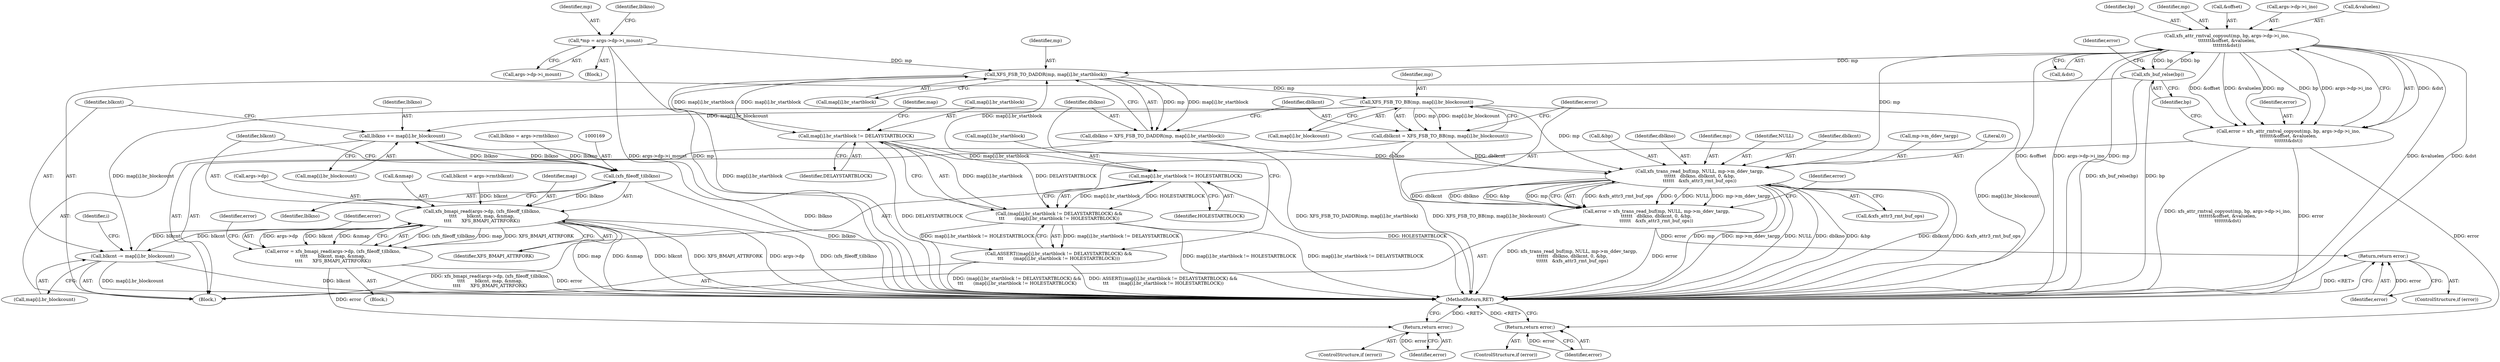 digraph "0_linux_8275cdd0e7ac550dcce2b3ef6d2fb3b808c1ae59_8@API" {
"1000255" [label="(Call,xfs_attr_rmtval_copyout(mp, bp, args->dp->i_ino,\n\t\t\t\t\t\t\t&offset, &valuelen,\n\t\t\t\t\t\t\t&dst))"];
"1000236" [label="(Call,xfs_trans_read_buf(mp, NULL, mp->m_ddev_targp,\n\t\t\t\t\t\t   dblkno, dblkcnt, 0, &bp,\n\t\t\t\t\t\t   &xfs_attr3_rmt_buf_ops))"];
"1000227" [label="(Call,XFS_FSB_TO_BB(mp, map[i].br_blockcount))"];
"1000218" [label="(Call,XFS_FSB_TO_DADDR(mp, map[i].br_startblock))"];
"1000106" [label="(Call,*mp = args->dp->i_mount)"];
"1000255" [label="(Call,xfs_attr_rmtval_copyout(mp, bp, args->dp->i_ino,\n\t\t\t\t\t\t\t&offset, &valuelen,\n\t\t\t\t\t\t\t&dst))"];
"1000269" [label="(Call,xfs_buf_relse(bp))"];
"1000209" [label="(Call,map[i].br_startblock != HOLESTARTBLOCK)"];
"1000202" [label="(Call,map[i].br_startblock != DELAYSTARTBLOCK)"];
"1000216" [label="(Call,dblkno = XFS_FSB_TO_DADDR(mp, map[i].br_startblock))"];
"1000225" [label="(Call,dblkcnt = XFS_FSB_TO_BB(mp, map[i].br_blockcount))"];
"1000201" [label="(Call,(map[i].br_startblock != DELAYSTARTBLOCK) &&\n\t\t\t       (map[i].br_startblock != HOLESTARTBLOCK))"];
"1000200" [label="(Call,ASSERT((map[i].br_startblock != DELAYSTARTBLOCK) &&\n\t\t\t       (map[i].br_startblock != HOLESTARTBLOCK)))"];
"1000234" [label="(Call,error = xfs_trans_read_buf(mp, NULL, mp->m_ddev_targp,\n\t\t\t\t\t\t   dblkno, dblkcnt, 0, &bp,\n\t\t\t\t\t\t   &xfs_attr3_rmt_buf_ops))"];
"1000251" [label="(Return,return error;)"];
"1000253" [label="(Call,error = xfs_attr_rmtval_copyout(mp, bp, args->dp->i_ino,\n\t\t\t\t\t\t\t&offset, &valuelen,\n\t\t\t\t\t\t\t&dst))"];
"1000273" [label="(Return,return error;)"];
"1000275" [label="(Call,lblkno += map[i].br_blockcount)"];
"1000168" [label="(Call,(xfs_fileoff_t)lblkno)"];
"1000164" [label="(Call,xfs_bmapi_read(args->dp, (xfs_fileoff_t)lblkno,\n\t\t\t\t       blkcnt, map, &nmap,\n\t\t\t\t       XFS_BMAPI_ATTRFORK))"];
"1000162" [label="(Call,error = xfs_bmapi_read(args->dp, (xfs_fileoff_t)lblkno,\n\t\t\t\t       blkcnt, map, &nmap,\n\t\t\t\t       XFS_BMAPI_ATTRFORK))"];
"1000178" [label="(Return,return error;)"];
"1000282" [label="(Call,blkcnt -= map[i].br_blockcount)"];
"1000209" [label="(Call,map[i].br_startblock != HOLESTARTBLOCK)"];
"1000227" [label="(Call,XFS_FSB_TO_BB(mp, map[i].br_blockcount))"];
"1000255" [label="(Call,xfs_attr_rmtval_copyout(mp, bp, args->dp->i_ino,\n\t\t\t\t\t\t\t&offset, &valuelen,\n\t\t\t\t\t\t\t&dst))"];
"1000258" [label="(Call,args->dp->i_ino)"];
"1000116" [label="(Identifier,lblkno)"];
"1000283" [label="(Identifier,blkcnt)"];
"1000173" [label="(Call,&nmap)"];
"1000177" [label="(Identifier,error)"];
"1000267" [label="(Call,&dst)"];
"1000226" [label="(Identifier,dblkcnt)"];
"1000239" [label="(Call,mp->m_ddev_targp)"];
"1000275" [label="(Call,lblkno += map[i].br_blockcount)"];
"1000254" [label="(Identifier,error)"];
"1000265" [label="(Call,&valuelen)"];
"1000220" [label="(Call,map[i].br_startblock)"];
"1000168" [label="(Call,(xfs_fileoff_t)lblkno)"];
"1000277" [label="(Call,map[i].br_blockcount)"];
"1000218" [label="(Call,XFS_FSB_TO_DADDR(mp, map[i].br_startblock))"];
"1000200" [label="(Call,ASSERT((map[i].br_startblock != DELAYSTARTBLOCK) &&\n\t\t\t       (map[i].br_startblock != HOLESTARTBLOCK)))"];
"1000252" [label="(Identifier,error)"];
"1000210" [label="(Call,map[i].br_startblock)"];
"1000295" [label="(MethodReturn,RET)"];
"1000203" [label="(Call,map[i].br_startblock)"];
"1000253" [label="(Call,error = xfs_attr_rmtval_copyout(mp, bp, args->dp->i_ino,\n\t\t\t\t\t\t\t&offset, &valuelen,\n\t\t\t\t\t\t\t&dst))"];
"1000115" [label="(Call,lblkno = args->rmtblkno)"];
"1000247" [label="(Call,&xfs_attr3_rmt_buf_ops)"];
"1000212" [label="(Identifier,map)"];
"1000164" [label="(Call,xfs_bmapi_read(args->dp, (xfs_fileoff_t)lblkno,\n\t\t\t\t       blkcnt, map, &nmap,\n\t\t\t\t       XFS_BMAPI_ATTRFORK))"];
"1000257" [label="(Identifier,bp)"];
"1000251" [label="(Return,return error;)"];
"1000256" [label="(Identifier,mp)"];
"1000269" [label="(Call,xfs_buf_relse(bp))"];
"1000219" [label="(Identifier,mp)"];
"1000272" [label="(Identifier,error)"];
"1000217" [label="(Identifier,dblkno)"];
"1000234" [label="(Call,error = xfs_trans_read_buf(mp, NULL, mp->m_ddev_targp,\n\t\t\t\t\t\t   dblkno, dblkcnt, 0, &bp,\n\t\t\t\t\t\t   &xfs_attr3_rmt_buf_ops))"];
"1000250" [label="(Identifier,error)"];
"1000171" [label="(Identifier,blkcnt)"];
"1000108" [label="(Call,args->dp->i_mount)"];
"1000197" [label="(Block,)"];
"1000178" [label="(Return,return error;)"];
"1000229" [label="(Call,map[i].br_blockcount)"];
"1000236" [label="(Call,xfs_trans_read_buf(mp, NULL, mp->m_ddev_targp,\n\t\t\t\t\t\t   dblkno, dblkcnt, 0, &bp,\n\t\t\t\t\t\t   &xfs_attr3_rmt_buf_ops))"];
"1000201" [label="(Call,(map[i].br_startblock != DELAYSTARTBLOCK) &&\n\t\t\t       (map[i].br_startblock != HOLESTARTBLOCK))"];
"1000244" [label="(Literal,0)"];
"1000249" [label="(ControlStructure,if (error))"];
"1000176" [label="(ControlStructure,if (error))"];
"1000107" [label="(Identifier,mp)"];
"1000170" [label="(Identifier,lblkno)"];
"1000103" [label="(Block,)"];
"1000135" [label="(Call,blkcnt = args->rmtblkcnt)"];
"1000106" [label="(Call,*mp = args->dp->i_mount)"];
"1000273" [label="(Return,return error;)"];
"1000235" [label="(Identifier,error)"];
"1000245" [label="(Call,&bp)"];
"1000242" [label="(Identifier,dblkno)"];
"1000215" [label="(Identifier,HOLESTARTBLOCK)"];
"1000237" [label="(Identifier,mp)"];
"1000282" [label="(Call,blkcnt -= map[i].br_blockcount)"];
"1000175" [label="(Identifier,XFS_BMAPI_ATTRFORK)"];
"1000158" [label="(Block,)"];
"1000284" [label="(Call,map[i].br_blockcount)"];
"1000228" [label="(Identifier,mp)"];
"1000271" [label="(ControlStructure,if (error))"];
"1000238" [label="(Identifier,NULL)"];
"1000162" [label="(Call,error = xfs_bmapi_read(args->dp, (xfs_fileoff_t)lblkno,\n\t\t\t\t       blkcnt, map, &nmap,\n\t\t\t\t       XFS_BMAPI_ATTRFORK))"];
"1000163" [label="(Identifier,error)"];
"1000196" [label="(Identifier,i)"];
"1000243" [label="(Identifier,dblkcnt)"];
"1000225" [label="(Call,dblkcnt = XFS_FSB_TO_BB(mp, map[i].br_blockcount))"];
"1000208" [label="(Identifier,DELAYSTARTBLOCK)"];
"1000216" [label="(Call,dblkno = XFS_FSB_TO_DADDR(mp, map[i].br_startblock))"];
"1000172" [label="(Identifier,map)"];
"1000179" [label="(Identifier,error)"];
"1000202" [label="(Call,map[i].br_startblock != DELAYSTARTBLOCK)"];
"1000270" [label="(Identifier,bp)"];
"1000165" [label="(Call,args->dp)"];
"1000276" [label="(Identifier,lblkno)"];
"1000274" [label="(Identifier,error)"];
"1000263" [label="(Call,&offset)"];
"1000255" -> "1000253"  [label="AST: "];
"1000255" -> "1000267"  [label="CFG: "];
"1000256" -> "1000255"  [label="AST: "];
"1000257" -> "1000255"  [label="AST: "];
"1000258" -> "1000255"  [label="AST: "];
"1000263" -> "1000255"  [label="AST: "];
"1000265" -> "1000255"  [label="AST: "];
"1000267" -> "1000255"  [label="AST: "];
"1000253" -> "1000255"  [label="CFG: "];
"1000255" -> "1000295"  [label="DDG: &valuelen"];
"1000255" -> "1000295"  [label="DDG: &dst"];
"1000255" -> "1000295"  [label="DDG: &offset"];
"1000255" -> "1000295"  [label="DDG: args->dp->i_ino"];
"1000255" -> "1000295"  [label="DDG: mp"];
"1000255" -> "1000218"  [label="DDG: mp"];
"1000255" -> "1000253"  [label="DDG: &dst"];
"1000255" -> "1000253"  [label="DDG: &offset"];
"1000255" -> "1000253"  [label="DDG: &valuelen"];
"1000255" -> "1000253"  [label="DDG: mp"];
"1000255" -> "1000253"  [label="DDG: args->dp->i_ino"];
"1000255" -> "1000253"  [label="DDG: bp"];
"1000236" -> "1000255"  [label="DDG: mp"];
"1000269" -> "1000255"  [label="DDG: bp"];
"1000255" -> "1000269"  [label="DDG: bp"];
"1000236" -> "1000234"  [label="AST: "];
"1000236" -> "1000247"  [label="CFG: "];
"1000237" -> "1000236"  [label="AST: "];
"1000238" -> "1000236"  [label="AST: "];
"1000239" -> "1000236"  [label="AST: "];
"1000242" -> "1000236"  [label="AST: "];
"1000243" -> "1000236"  [label="AST: "];
"1000244" -> "1000236"  [label="AST: "];
"1000245" -> "1000236"  [label="AST: "];
"1000247" -> "1000236"  [label="AST: "];
"1000234" -> "1000236"  [label="CFG: "];
"1000236" -> "1000295"  [label="DDG: mp"];
"1000236" -> "1000295"  [label="DDG: mp->m_ddev_targp"];
"1000236" -> "1000295"  [label="DDG: NULL"];
"1000236" -> "1000295"  [label="DDG: dblkno"];
"1000236" -> "1000295"  [label="DDG: &bp"];
"1000236" -> "1000295"  [label="DDG: dblkcnt"];
"1000236" -> "1000295"  [label="DDG: &xfs_attr3_rmt_buf_ops"];
"1000236" -> "1000234"  [label="DDG: &xfs_attr3_rmt_buf_ops"];
"1000236" -> "1000234"  [label="DDG: 0"];
"1000236" -> "1000234"  [label="DDG: NULL"];
"1000236" -> "1000234"  [label="DDG: mp->m_ddev_targp"];
"1000236" -> "1000234"  [label="DDG: dblkcnt"];
"1000236" -> "1000234"  [label="DDG: dblkno"];
"1000236" -> "1000234"  [label="DDG: &bp"];
"1000236" -> "1000234"  [label="DDG: mp"];
"1000227" -> "1000236"  [label="DDG: mp"];
"1000216" -> "1000236"  [label="DDG: dblkno"];
"1000225" -> "1000236"  [label="DDG: dblkcnt"];
"1000227" -> "1000225"  [label="AST: "];
"1000227" -> "1000229"  [label="CFG: "];
"1000228" -> "1000227"  [label="AST: "];
"1000229" -> "1000227"  [label="AST: "];
"1000225" -> "1000227"  [label="CFG: "];
"1000227" -> "1000295"  [label="DDG: map[i].br_blockcount"];
"1000227" -> "1000225"  [label="DDG: mp"];
"1000227" -> "1000225"  [label="DDG: map[i].br_blockcount"];
"1000218" -> "1000227"  [label="DDG: mp"];
"1000227" -> "1000275"  [label="DDG: map[i].br_blockcount"];
"1000227" -> "1000282"  [label="DDG: map[i].br_blockcount"];
"1000218" -> "1000216"  [label="AST: "];
"1000218" -> "1000220"  [label="CFG: "];
"1000219" -> "1000218"  [label="AST: "];
"1000220" -> "1000218"  [label="AST: "];
"1000216" -> "1000218"  [label="CFG: "];
"1000218" -> "1000295"  [label="DDG: map[i].br_startblock"];
"1000218" -> "1000202"  [label="DDG: map[i].br_startblock"];
"1000218" -> "1000216"  [label="DDG: mp"];
"1000218" -> "1000216"  [label="DDG: map[i].br_startblock"];
"1000106" -> "1000218"  [label="DDG: mp"];
"1000209" -> "1000218"  [label="DDG: map[i].br_startblock"];
"1000202" -> "1000218"  [label="DDG: map[i].br_startblock"];
"1000106" -> "1000103"  [label="AST: "];
"1000106" -> "1000108"  [label="CFG: "];
"1000107" -> "1000106"  [label="AST: "];
"1000108" -> "1000106"  [label="AST: "];
"1000116" -> "1000106"  [label="CFG: "];
"1000106" -> "1000295"  [label="DDG: args->dp->i_mount"];
"1000106" -> "1000295"  [label="DDG: mp"];
"1000269" -> "1000197"  [label="AST: "];
"1000269" -> "1000270"  [label="CFG: "];
"1000270" -> "1000269"  [label="AST: "];
"1000272" -> "1000269"  [label="CFG: "];
"1000269" -> "1000295"  [label="DDG: xfs_buf_relse(bp)"];
"1000269" -> "1000295"  [label="DDG: bp"];
"1000209" -> "1000201"  [label="AST: "];
"1000209" -> "1000215"  [label="CFG: "];
"1000210" -> "1000209"  [label="AST: "];
"1000215" -> "1000209"  [label="AST: "];
"1000201" -> "1000209"  [label="CFG: "];
"1000209" -> "1000295"  [label="DDG: HOLESTARTBLOCK"];
"1000209" -> "1000201"  [label="DDG: map[i].br_startblock"];
"1000209" -> "1000201"  [label="DDG: HOLESTARTBLOCK"];
"1000202" -> "1000209"  [label="DDG: map[i].br_startblock"];
"1000202" -> "1000201"  [label="AST: "];
"1000202" -> "1000208"  [label="CFG: "];
"1000203" -> "1000202"  [label="AST: "];
"1000208" -> "1000202"  [label="AST: "];
"1000212" -> "1000202"  [label="CFG: "];
"1000201" -> "1000202"  [label="CFG: "];
"1000202" -> "1000295"  [label="DDG: DELAYSTARTBLOCK"];
"1000202" -> "1000201"  [label="DDG: map[i].br_startblock"];
"1000202" -> "1000201"  [label="DDG: DELAYSTARTBLOCK"];
"1000216" -> "1000197"  [label="AST: "];
"1000217" -> "1000216"  [label="AST: "];
"1000226" -> "1000216"  [label="CFG: "];
"1000216" -> "1000295"  [label="DDG: XFS_FSB_TO_DADDR(mp, map[i].br_startblock)"];
"1000225" -> "1000197"  [label="AST: "];
"1000226" -> "1000225"  [label="AST: "];
"1000235" -> "1000225"  [label="CFG: "];
"1000225" -> "1000295"  [label="DDG: XFS_FSB_TO_BB(mp, map[i].br_blockcount)"];
"1000201" -> "1000200"  [label="AST: "];
"1000200" -> "1000201"  [label="CFG: "];
"1000201" -> "1000295"  [label="DDG: map[i].br_startblock != HOLESTARTBLOCK"];
"1000201" -> "1000295"  [label="DDG: map[i].br_startblock != DELAYSTARTBLOCK"];
"1000201" -> "1000200"  [label="DDG: map[i].br_startblock != DELAYSTARTBLOCK"];
"1000201" -> "1000200"  [label="DDG: map[i].br_startblock != HOLESTARTBLOCK"];
"1000200" -> "1000197"  [label="AST: "];
"1000217" -> "1000200"  [label="CFG: "];
"1000200" -> "1000295"  [label="DDG: (map[i].br_startblock != DELAYSTARTBLOCK) &&\n\t\t\t       (map[i].br_startblock != HOLESTARTBLOCK)"];
"1000200" -> "1000295"  [label="DDG: ASSERT((map[i].br_startblock != DELAYSTARTBLOCK) &&\n\t\t\t       (map[i].br_startblock != HOLESTARTBLOCK))"];
"1000234" -> "1000197"  [label="AST: "];
"1000235" -> "1000234"  [label="AST: "];
"1000250" -> "1000234"  [label="CFG: "];
"1000234" -> "1000295"  [label="DDG: xfs_trans_read_buf(mp, NULL, mp->m_ddev_targp,\n\t\t\t\t\t\t   dblkno, dblkcnt, 0, &bp,\n\t\t\t\t\t\t   &xfs_attr3_rmt_buf_ops)"];
"1000234" -> "1000295"  [label="DDG: error"];
"1000234" -> "1000251"  [label="DDG: error"];
"1000251" -> "1000249"  [label="AST: "];
"1000251" -> "1000252"  [label="CFG: "];
"1000252" -> "1000251"  [label="AST: "];
"1000295" -> "1000251"  [label="CFG: "];
"1000251" -> "1000295"  [label="DDG: <RET>"];
"1000252" -> "1000251"  [label="DDG: error"];
"1000253" -> "1000197"  [label="AST: "];
"1000254" -> "1000253"  [label="AST: "];
"1000270" -> "1000253"  [label="CFG: "];
"1000253" -> "1000295"  [label="DDG: xfs_attr_rmtval_copyout(mp, bp, args->dp->i_ino,\n\t\t\t\t\t\t\t&offset, &valuelen,\n\t\t\t\t\t\t\t&dst)"];
"1000253" -> "1000295"  [label="DDG: error"];
"1000253" -> "1000273"  [label="DDG: error"];
"1000273" -> "1000271"  [label="AST: "];
"1000273" -> "1000274"  [label="CFG: "];
"1000274" -> "1000273"  [label="AST: "];
"1000295" -> "1000273"  [label="CFG: "];
"1000273" -> "1000295"  [label="DDG: <RET>"];
"1000274" -> "1000273"  [label="DDG: error"];
"1000275" -> "1000197"  [label="AST: "];
"1000275" -> "1000277"  [label="CFG: "];
"1000276" -> "1000275"  [label="AST: "];
"1000277" -> "1000275"  [label="AST: "];
"1000283" -> "1000275"  [label="CFG: "];
"1000275" -> "1000295"  [label="DDG: lblkno"];
"1000275" -> "1000168"  [label="DDG: lblkno"];
"1000168" -> "1000275"  [label="DDG: lblkno"];
"1000168" -> "1000164"  [label="AST: "];
"1000168" -> "1000170"  [label="CFG: "];
"1000169" -> "1000168"  [label="AST: "];
"1000170" -> "1000168"  [label="AST: "];
"1000171" -> "1000168"  [label="CFG: "];
"1000168" -> "1000295"  [label="DDG: lblkno"];
"1000168" -> "1000164"  [label="DDG: lblkno"];
"1000115" -> "1000168"  [label="DDG: lblkno"];
"1000164" -> "1000162"  [label="AST: "];
"1000164" -> "1000175"  [label="CFG: "];
"1000165" -> "1000164"  [label="AST: "];
"1000171" -> "1000164"  [label="AST: "];
"1000172" -> "1000164"  [label="AST: "];
"1000173" -> "1000164"  [label="AST: "];
"1000175" -> "1000164"  [label="AST: "];
"1000162" -> "1000164"  [label="CFG: "];
"1000164" -> "1000295"  [label="DDG: (xfs_fileoff_t)lblkno"];
"1000164" -> "1000295"  [label="DDG: map"];
"1000164" -> "1000295"  [label="DDG: &nmap"];
"1000164" -> "1000295"  [label="DDG: blkcnt"];
"1000164" -> "1000295"  [label="DDG: XFS_BMAPI_ATTRFORK"];
"1000164" -> "1000295"  [label="DDG: args->dp"];
"1000164" -> "1000162"  [label="DDG: (xfs_fileoff_t)lblkno"];
"1000164" -> "1000162"  [label="DDG: map"];
"1000164" -> "1000162"  [label="DDG: XFS_BMAPI_ATTRFORK"];
"1000164" -> "1000162"  [label="DDG: args->dp"];
"1000164" -> "1000162"  [label="DDG: blkcnt"];
"1000164" -> "1000162"  [label="DDG: &nmap"];
"1000282" -> "1000164"  [label="DDG: blkcnt"];
"1000135" -> "1000164"  [label="DDG: blkcnt"];
"1000164" -> "1000282"  [label="DDG: blkcnt"];
"1000162" -> "1000158"  [label="AST: "];
"1000163" -> "1000162"  [label="AST: "];
"1000177" -> "1000162"  [label="CFG: "];
"1000162" -> "1000295"  [label="DDG: xfs_bmapi_read(args->dp, (xfs_fileoff_t)lblkno,\n\t\t\t\t       blkcnt, map, &nmap,\n\t\t\t\t       XFS_BMAPI_ATTRFORK)"];
"1000162" -> "1000295"  [label="DDG: error"];
"1000162" -> "1000178"  [label="DDG: error"];
"1000178" -> "1000176"  [label="AST: "];
"1000178" -> "1000179"  [label="CFG: "];
"1000179" -> "1000178"  [label="AST: "];
"1000295" -> "1000178"  [label="CFG: "];
"1000178" -> "1000295"  [label="DDG: <RET>"];
"1000179" -> "1000178"  [label="DDG: error"];
"1000282" -> "1000197"  [label="AST: "];
"1000282" -> "1000284"  [label="CFG: "];
"1000283" -> "1000282"  [label="AST: "];
"1000284" -> "1000282"  [label="AST: "];
"1000196" -> "1000282"  [label="CFG: "];
"1000282" -> "1000295"  [label="DDG: map[i].br_blockcount"];
"1000282" -> "1000295"  [label="DDG: blkcnt"];
}
